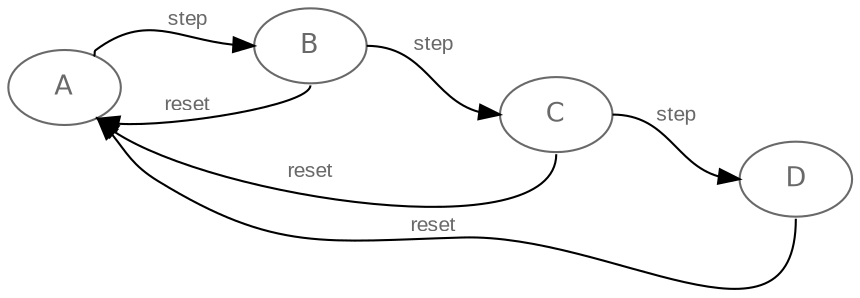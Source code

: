 digraph "wizard" {
  rankdir=LR;
  graph  [ fontcolor="dimgray", fontname="Helvetica", splines="spline" ];
  node  [ color="dimgray", fontcolor="dimgray", fontname="Helvetica", fontsize="13" ];
  edge  [ fontcolor="dimgray", fontname="Arial", fontsize="10" ];
  "A";
  "B";
  "C";
  "D";
  "A" -> "B" [ headport="w" ; label=" step " ; tailport="ne" ];
  "B" -> "C" [ headport="w" ; label=" step " ; tailport="e" ];
  "C" -> "D" [ headport="w" ; label=" step " ; tailport="e" ];
  "B" -> "A" [ headport="se" ; label=" reset " ; tailport="s" ];
  "C" -> "A" [ headport="se" ; label=" reset " ; tailport="s" ];
  "D" -> "A" [ headport="se" ; label=" reset " ; tailport="s" ];
}